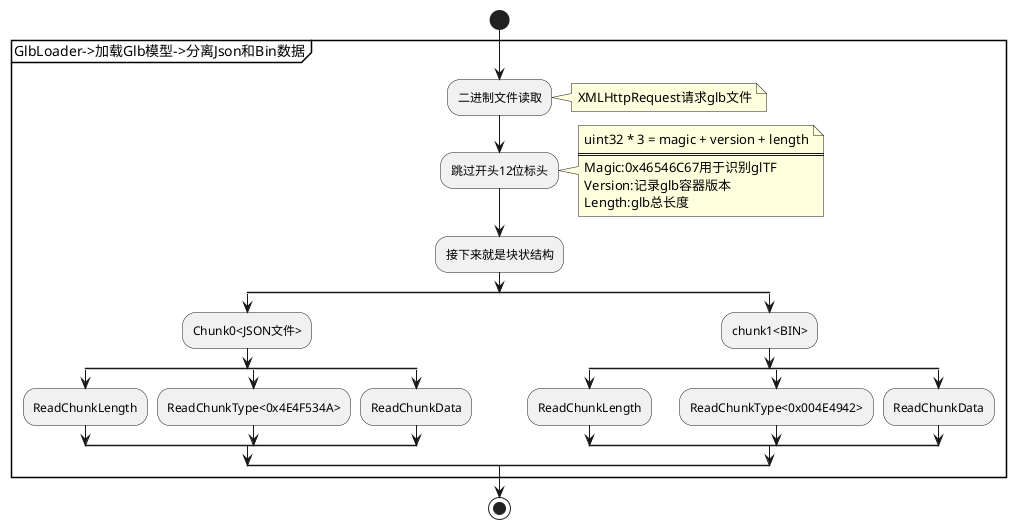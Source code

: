 @startuml glTFLoaderSec1
start
group GlbLoader->加载Glb模型->分离Json和Bin数据
:二进制文件读取;
note right
XMLHttpRequest请求glb文件
endnote
:跳过开头12位标头;
note right
uint32 * 3 = magic + version + length
=====
Magic:0x46546C67用于识别glTF
Version:记录glb容器版本
Length:glb总长度
endnote
:接下来就是块状结构;
split
:Chunk0<JSON文件>;
split
:ReadChunkLength;
split again
:ReadChunkType<0x4E4F534A>;
split again
:ReadChunkData;
endsplit
split again
:chunk1<BIN>;
split
:ReadChunkLength;
split again
:ReadChunkType<0x004E4942>;
split again
:ReadChunkData;
endsplit
endsplit
endgroup
stop
@enduml